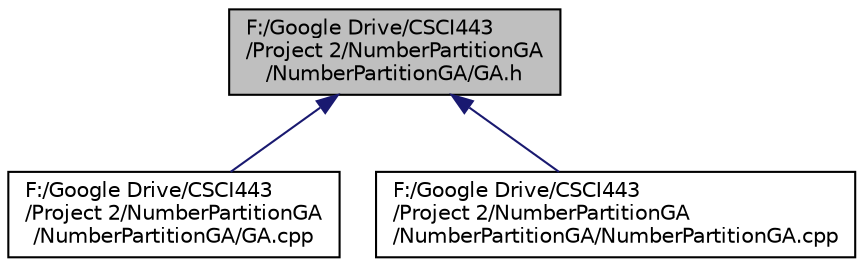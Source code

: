 digraph "F:/Google Drive/CSCI443/Project 2/NumberPartitionGA/NumberPartitionGA/GA.h"
{
  edge [fontname="Helvetica",fontsize="10",labelfontname="Helvetica",labelfontsize="10"];
  node [fontname="Helvetica",fontsize="10",shape=record];
  Node2 [label="F:/Google Drive/CSCI443\l/Project 2/NumberPartitionGA\l/NumberPartitionGA/GA.h",height=0.2,width=0.4,color="black", fillcolor="grey75", style="filled", fontcolor="black"];
  Node2 -> Node3 [dir="back",color="midnightblue",fontsize="10",style="solid",fontname="Helvetica"];
  Node3 [label="F:/Google Drive/CSCI443\l/Project 2/NumberPartitionGA\l/NumberPartitionGA/GA.cpp",height=0.2,width=0.4,color="black", fillcolor="white", style="filled",URL="$_g_a_8cpp.html"];
  Node2 -> Node4 [dir="back",color="midnightblue",fontsize="10",style="solid",fontname="Helvetica"];
  Node4 [label="F:/Google Drive/CSCI443\l/Project 2/NumberPartitionGA\l/NumberPartitionGA/NumberPartitionGA.cpp",height=0.2,width=0.4,color="black", fillcolor="white", style="filled",URL="$_number_partition_g_a_8cpp.html",tooltip="Use a greedy algorithm and genetic algorithm to solve the number partition problem. "];
}
